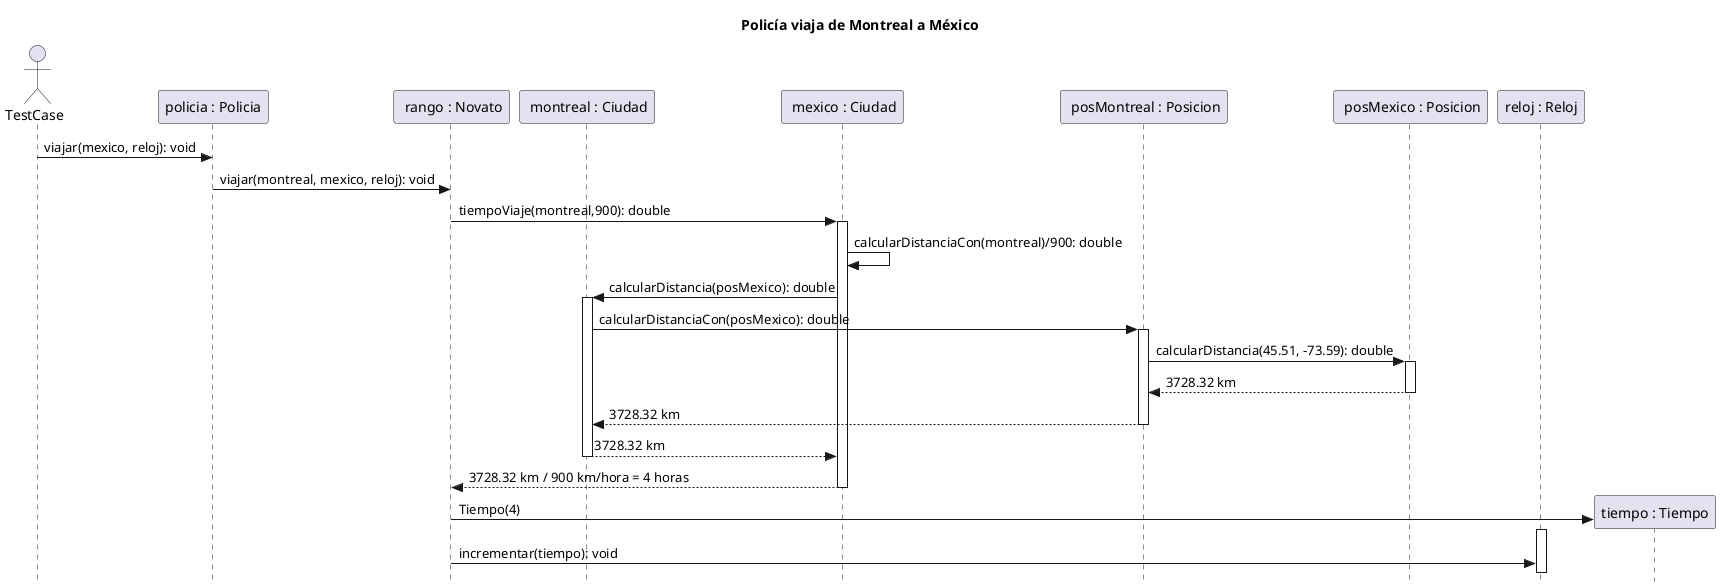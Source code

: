 @startuml
skinparam style strictuml

title: Policía viaja de Montreal a México

actor TestCase

participant "policia : Policia" as policia
participant " rango : Novato" as rango
participant " montreal : Ciudad" as montreal
participant " mexico : Ciudad" as mexico
participant " posMontreal : Posicion" as posicionMontreal
participant " posMexico : Posicion" as posicionMexico
participant "reloj : Reloj" as reloj
participant "tiempo : Tiempo" as tiempo

TestCase -> policia: viajar(mexico, reloj): void
policia -> rango: viajar(montreal, mexico, reloj): void

rango -> mexico: tiempoViaje(montreal,900): double
activate mexico
mexico -> mexico: calcularDistanciaCon(montreal)/900: double
mexico -> montreal: calcularDistancia(posMexico): double
activate montreal
montreal -> posicionMontreal: calcularDistanciaCon(posMexico): double
activate posicionMontreal
posicionMontreal -> posicionMexico: calcularDistancia(45.51, -73.59): double
activate posicionMexico
return 3728.32 km
return 3728.32 km
return 3728.32 km
return 3728.32 km / 900 km/hora = 4 horas
rango -> tiempo ** :Tiempo(4)
activate reloj
rango -> reloj: incrementar(tiempo): void
@enduml